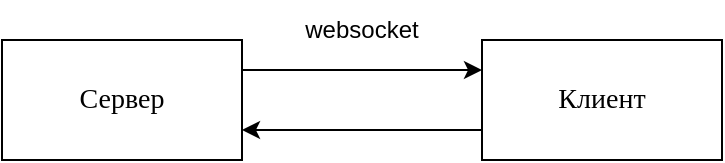 <mxfile version="26.0.11">
  <diagram name="Page-1" id="7zJZmOxAxdX9orDU6LLR">
    <mxGraphModel dx="786" dy="455" grid="1" gridSize="10" guides="1" tooltips="1" connect="1" arrows="1" fold="1" page="1" pageScale="1" pageWidth="827" pageHeight="1169" math="0" shadow="0">
      <root>
        <mxCell id="0" />
        <mxCell id="1" parent="0" />
        <mxCell id="iLMBjl5dZozVXUbi8H4f-4" style="edgeStyle=orthogonalEdgeStyle;rounded=0;orthogonalLoop=1;jettySize=auto;html=1;entryX=0;entryY=0.25;entryDx=0;entryDy=0;" edge="1" parent="1" source="iLMBjl5dZozVXUbi8H4f-1" target="iLMBjl5dZozVXUbi8H4f-2">
          <mxGeometry relative="1" as="geometry">
            <Array as="points">
              <mxPoint x="210" y="245" />
              <mxPoint x="210" y="245" />
            </Array>
          </mxGeometry>
        </mxCell>
        <mxCell id="iLMBjl5dZozVXUbi8H4f-1" value="&lt;font face=&quot;Times New Roman&quot;&gt;&lt;span style=&quot;font-size: 14px;&quot;&gt;Сервер&lt;/span&gt;&lt;/font&gt;" style="rounded=0;whiteSpace=wrap;html=1;" vertex="1" parent="1">
          <mxGeometry x="60" y="230" width="120" height="60" as="geometry" />
        </mxCell>
        <mxCell id="iLMBjl5dZozVXUbi8H4f-3" style="edgeStyle=orthogonalEdgeStyle;rounded=0;orthogonalLoop=1;jettySize=auto;html=1;entryX=1;entryY=0.75;entryDx=0;entryDy=0;" edge="1" parent="1" source="iLMBjl5dZozVXUbi8H4f-2" target="iLMBjl5dZozVXUbi8H4f-1">
          <mxGeometry relative="1" as="geometry">
            <Array as="points">
              <mxPoint x="280" y="275" />
              <mxPoint x="280" y="275" />
            </Array>
          </mxGeometry>
        </mxCell>
        <mxCell id="iLMBjl5dZozVXUbi8H4f-2" value="&lt;font face=&quot;Times New Roman&quot;&gt;&lt;span style=&quot;font-size: 14px;&quot;&gt;Клиент&lt;/span&gt;&lt;/font&gt;" style="rounded=0;whiteSpace=wrap;html=1;" vertex="1" parent="1">
          <mxGeometry x="300" y="230" width="120" height="60" as="geometry" />
        </mxCell>
        <mxCell id="iLMBjl5dZozVXUbi8H4f-5" value="websocket" style="text;html=1;align=center;verticalAlign=middle;whiteSpace=wrap;rounded=0;" vertex="1" parent="1">
          <mxGeometry x="210" y="210" width="60" height="30" as="geometry" />
        </mxCell>
      </root>
    </mxGraphModel>
  </diagram>
</mxfile>
